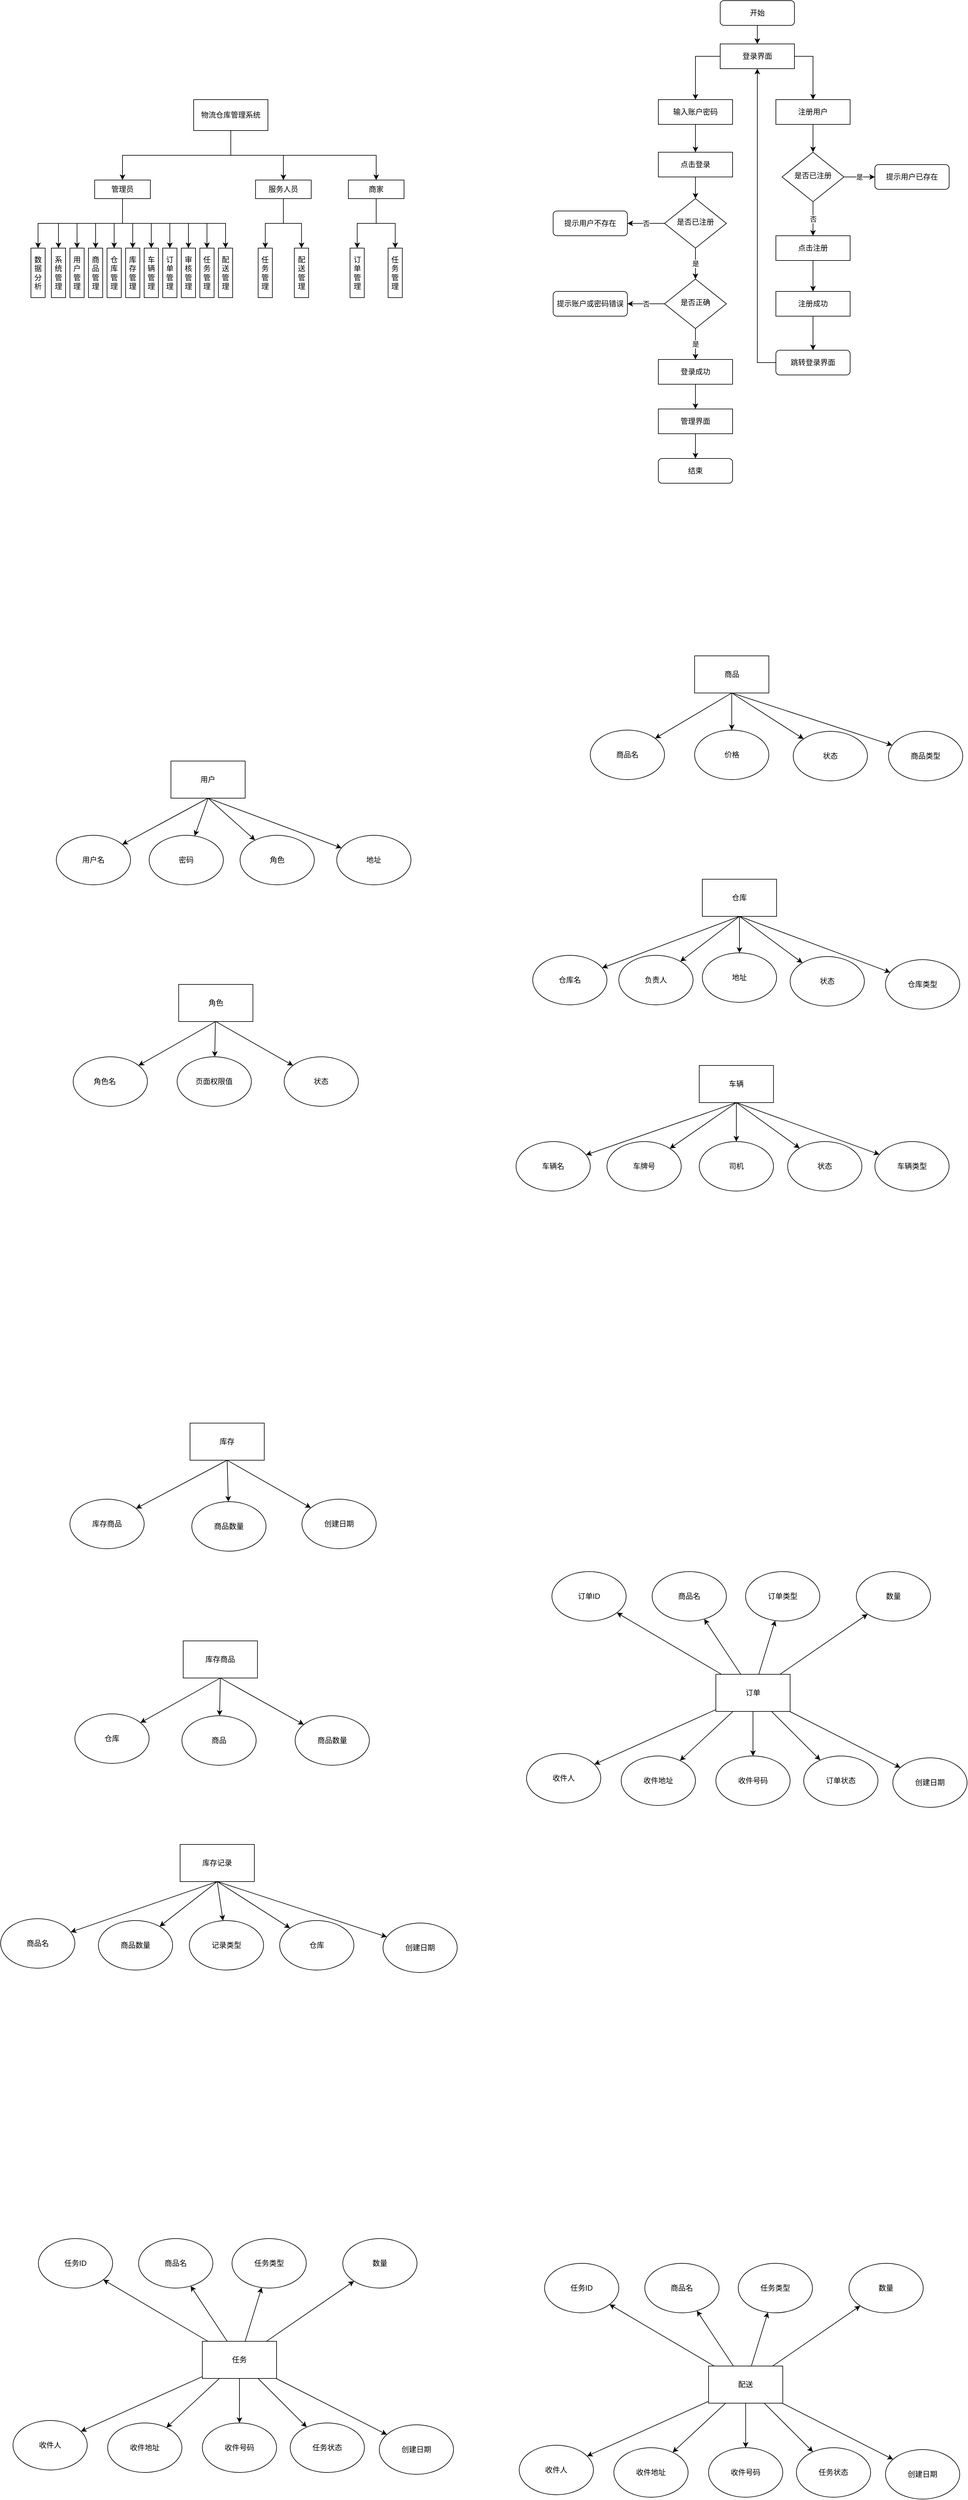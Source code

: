 <mxfile>
    <diagram id="ikIHvmzD-ZUw09hMjrgF" name="Page-1">
        <mxGraphModel dx="2792" dy="2256" grid="0" gridSize="10" guides="1" tooltips="1" connect="1" arrows="1" fold="1" page="1" pageScale="1" pageWidth="827" pageHeight="1169" math="0" shadow="0">
            <root>
                <mxCell id="0"/>
                <mxCell id="1" parent="0"/>
                <mxCell id="19" style="edgeStyle=none;html=1;exitX=0.5;exitY=1;exitDx=0;exitDy=0;" parent="1" source="3" target="13" edge="1">
                    <mxGeometry relative="1" as="geometry"/>
                </mxCell>
                <mxCell id="3" value="开始" style="rounded=1;whiteSpace=wrap;html=1;fontSize=12;glass=0;strokeWidth=1;shadow=0;" parent="1" vertex="1">
                    <mxGeometry x="373" y="-1005" width="120" height="40" as="geometry"/>
                </mxCell>
                <mxCell id="6" value="是否已注册" style="rhombus;whiteSpace=wrap;html=1;shadow=0;fontFamily=Helvetica;fontSize=12;align=center;strokeWidth=1;spacing=6;spacingTop=-4;" parent="1" vertex="1">
                    <mxGeometry x="283" y="-685" width="100" height="80" as="geometry"/>
                </mxCell>
                <mxCell id="7" value="提示用户不存在" style="rounded=1;whiteSpace=wrap;html=1;fontSize=12;glass=0;strokeWidth=1;shadow=0;" parent="1" vertex="1">
                    <mxGeometry x="103" y="-665" width="120" height="40" as="geometry"/>
                </mxCell>
                <mxCell id="10" value="是否正确" style="rhombus;whiteSpace=wrap;html=1;shadow=0;fontFamily=Helvetica;fontSize=12;align=center;strokeWidth=1;spacing=6;spacingTop=-4;" parent="1" vertex="1">
                    <mxGeometry x="283" y="-555" width="100" height="80" as="geometry"/>
                </mxCell>
                <mxCell id="11" value="结束" style="rounded=1;whiteSpace=wrap;html=1;fontSize=12;glass=0;strokeWidth=1;shadow=0;" parent="1" vertex="1">
                    <mxGeometry x="273" y="-265" width="120" height="40" as="geometry"/>
                </mxCell>
                <mxCell id="12" value="提示账户或密码错误" style="rounded=1;whiteSpace=wrap;html=1;fontSize=12;glass=0;strokeWidth=1;shadow=0;" parent="1" vertex="1">
                    <mxGeometry x="103" y="-535" width="120" height="40" as="geometry"/>
                </mxCell>
                <mxCell id="16" style="edgeStyle=orthogonalEdgeStyle;html=1;exitX=0;exitY=0.5;exitDx=0;exitDy=0;entryX=0.5;entryY=0;entryDx=0;entryDy=0;rounded=0;curved=0;" parent="1" source="13" target="41" edge="1">
                    <mxGeometry relative="1" as="geometry"/>
                </mxCell>
                <mxCell id="40" style="edgeStyle=orthogonalEdgeStyle;html=1;exitX=1;exitY=0.5;exitDx=0;exitDy=0;entryX=0.5;entryY=0;entryDx=0;entryDy=0;rounded=0;curved=0;" parent="1" source="13" target="35" edge="1">
                    <mxGeometry relative="1" as="geometry"/>
                </mxCell>
                <mxCell id="13" value="登录界面" style="rounded=0;whiteSpace=wrap;html=1;glass=0;" parent="1" vertex="1">
                    <mxGeometry x="373" y="-935" width="120" height="40" as="geometry"/>
                </mxCell>
                <mxCell id="17" value="" style="edgeStyle=none;html=1;" parent="1" source="15" target="6" edge="1">
                    <mxGeometry relative="1" as="geometry"/>
                </mxCell>
                <mxCell id="15" value="点击登录" style="rounded=0;whiteSpace=wrap;html=1;" parent="1" vertex="1">
                    <mxGeometry x="273" y="-760" width="120" height="40" as="geometry"/>
                </mxCell>
                <mxCell id="24" value="" style="edgeStyle=none;html=1;entryX=0.5;entryY=0;entryDx=0;entryDy=0;" parent="1" source="21" target="139" edge="1">
                    <mxGeometry relative="1" as="geometry"/>
                </mxCell>
                <mxCell id="21" value="登录成功" style="rounded=0;whiteSpace=wrap;html=1;" parent="1" vertex="1">
                    <mxGeometry x="273" y="-425" width="120" height="40" as="geometry"/>
                </mxCell>
                <mxCell id="27" value="是否已注册" style="rhombus;whiteSpace=wrap;html=1;shadow=0;fontFamily=Helvetica;fontSize=12;align=center;strokeWidth=1;spacing=6;spacingTop=-4;" parent="1" vertex="1">
                    <mxGeometry x="473" y="-760" width="100" height="80" as="geometry"/>
                </mxCell>
                <mxCell id="28" value="提示用户已存在" style="rounded=1;whiteSpace=wrap;html=1;fontSize=12;glass=0;strokeWidth=1;shadow=0;" parent="1" vertex="1">
                    <mxGeometry x="623" y="-740" width="120" height="40" as="geometry"/>
                </mxCell>
                <mxCell id="66" style="html=1;exitX=0;exitY=0.5;exitDx=0;exitDy=0;entryX=0.5;entryY=1;entryDx=0;entryDy=0;edgeStyle=orthogonalEdgeStyle;rounded=0;curved=0;" parent="1" source="32" target="13" edge="1">
                    <mxGeometry relative="1" as="geometry">
                        <mxPoint x="593" y="-925" as="targetPoint"/>
                    </mxGeometry>
                </mxCell>
                <mxCell id="32" value="跳转登录界面" style="rounded=1;whiteSpace=wrap;html=1;fontSize=12;glass=0;strokeWidth=1;shadow=0;" parent="1" vertex="1">
                    <mxGeometry x="463" y="-440" width="120" height="40" as="geometry"/>
                </mxCell>
                <mxCell id="34" value="" style="edgeStyle=none;html=1;" parent="1" source="35" target="27" edge="1">
                    <mxGeometry relative="1" as="geometry"/>
                </mxCell>
                <mxCell id="35" value="注册用户" style="rounded=0;whiteSpace=wrap;html=1;" parent="1" vertex="1">
                    <mxGeometry x="463" y="-845" width="120" height="40" as="geometry"/>
                </mxCell>
                <mxCell id="36" value="" style="edgeStyle=none;html=1;entryX=0.5;entryY=0;entryDx=0;entryDy=0;" parent="1" source="37" target="64" edge="1">
                    <mxGeometry relative="1" as="geometry"/>
                </mxCell>
                <mxCell id="37" value="点击注册" style="rounded=0;whiteSpace=wrap;html=1;" parent="1" vertex="1">
                    <mxGeometry x="463" y="-625" width="120" height="40" as="geometry"/>
                </mxCell>
                <mxCell id="42" value="" style="edgeStyle=none;html=1;" parent="1" source="41" target="15" edge="1">
                    <mxGeometry relative="1" as="geometry"/>
                </mxCell>
                <mxCell id="41" value="输入账户密码" style="rounded=0;whiteSpace=wrap;html=1;" parent="1" vertex="1">
                    <mxGeometry x="273" y="-845" width="120" height="40" as="geometry"/>
                </mxCell>
                <mxCell id="49" value="" style="endArrow=classic;html=1;exitX=0.5;exitY=1;exitDx=0;exitDy=0;entryX=0.5;entryY=0;entryDx=0;entryDy=0;" parent="1" source="27" target="37" edge="1">
                    <mxGeometry relative="1" as="geometry">
                        <mxPoint x="463" y="-675" as="sourcePoint"/>
                        <mxPoint x="523" y="-525" as="targetPoint"/>
                    </mxGeometry>
                </mxCell>
                <mxCell id="50" value="否" style="edgeLabel;resizable=0;html=1;;align=center;verticalAlign=middle;" parent="49" connectable="0" vertex="1">
                    <mxGeometry relative="1" as="geometry"/>
                </mxCell>
                <mxCell id="53" value="" style="endArrow=classic;html=1;exitX=1;exitY=0.5;exitDx=0;exitDy=0;entryX=0;entryY=0.5;entryDx=0;entryDy=0;" parent="1" source="27" target="28" edge="1">
                    <mxGeometry relative="1" as="geometry">
                        <mxPoint x="533" y="-670" as="sourcePoint"/>
                        <mxPoint x="533" y="-515" as="targetPoint"/>
                    </mxGeometry>
                </mxCell>
                <mxCell id="54" value="是" style="edgeLabel;resizable=0;html=1;;align=center;verticalAlign=middle;" parent="53" connectable="0" vertex="1">
                    <mxGeometry relative="1" as="geometry"/>
                </mxCell>
                <mxCell id="56" value="" style="endArrow=classic;html=1;exitX=0.5;exitY=1;exitDx=0;exitDy=0;entryX=0.5;entryY=0;entryDx=0;entryDy=0;" parent="1" source="6" target="10" edge="1">
                    <mxGeometry relative="1" as="geometry">
                        <mxPoint x="583" y="-710" as="sourcePoint"/>
                        <mxPoint x="413" y="-575" as="targetPoint"/>
                    </mxGeometry>
                </mxCell>
                <mxCell id="57" value="是" style="edgeLabel;resizable=0;html=1;;align=center;verticalAlign=middle;" parent="56" connectable="0" vertex="1">
                    <mxGeometry relative="1" as="geometry"/>
                </mxCell>
                <mxCell id="58" value="" style="endArrow=classic;html=1;exitX=0;exitY=0.5;exitDx=0;exitDy=0;entryX=1;entryY=0.5;entryDx=0;entryDy=0;" parent="1" source="6" target="7" edge="1">
                    <mxGeometry relative="1" as="geometry">
                        <mxPoint x="343" y="-585" as="sourcePoint"/>
                        <mxPoint x="343" y="-545" as="targetPoint"/>
                    </mxGeometry>
                </mxCell>
                <mxCell id="59" value="否" style="edgeLabel;resizable=0;html=1;;align=center;verticalAlign=middle;" parent="58" connectable="0" vertex="1">
                    <mxGeometry relative="1" as="geometry"/>
                </mxCell>
                <mxCell id="60" value="" style="endArrow=classic;html=1;exitX=0;exitY=0.5;exitDx=0;exitDy=0;entryX=1;entryY=0.5;entryDx=0;entryDy=0;" parent="1" source="10" target="12" edge="1">
                    <mxGeometry relative="1" as="geometry">
                        <mxPoint x="293" y="-625" as="sourcePoint"/>
                        <mxPoint x="233" y="-625" as="targetPoint"/>
                    </mxGeometry>
                </mxCell>
                <mxCell id="61" value="否" style="edgeLabel;resizable=0;html=1;;align=center;verticalAlign=middle;" parent="60" connectable="0" vertex="1">
                    <mxGeometry relative="1" as="geometry"/>
                </mxCell>
                <mxCell id="62" value="" style="endArrow=classic;html=1;entryX=0.5;entryY=0;entryDx=0;entryDy=0;exitX=0.5;exitY=1;exitDx=0;exitDy=0;" parent="1" source="10" target="21" edge="1">
                    <mxGeometry relative="1" as="geometry">
                        <mxPoint x="333" y="-465" as="sourcePoint"/>
                        <mxPoint x="343" y="-545" as="targetPoint"/>
                    </mxGeometry>
                </mxCell>
                <mxCell id="63" value="是" style="edgeLabel;resizable=0;html=1;;align=center;verticalAlign=middle;" parent="62" connectable="0" vertex="1">
                    <mxGeometry relative="1" as="geometry"/>
                </mxCell>
                <mxCell id="65" style="edgeStyle=none;html=1;exitX=0.5;exitY=1;exitDx=0;exitDy=0;entryX=0.5;entryY=0;entryDx=0;entryDy=0;" parent="1" source="64" target="32" edge="1">
                    <mxGeometry relative="1" as="geometry"/>
                </mxCell>
                <mxCell id="64" value="注册成功" style="rounded=0;whiteSpace=wrap;html=1;" parent="1" vertex="1">
                    <mxGeometry x="463" y="-535" width="120" height="40" as="geometry"/>
                </mxCell>
                <mxCell id="74" value="" style="edgeStyle=orthogonalEdgeStyle;html=1;rounded=0;curved=0;exitX=0.5;exitY=1;exitDx=0;exitDy=0;" parent="1" source="69" target="70" edge="1">
                    <mxGeometry relative="1" as="geometry"/>
                </mxCell>
                <mxCell id="85" value="" style="edgeStyle=orthogonalEdgeStyle;html=1;startArrow=none;startFill=0;entryX=0.5;entryY=0;entryDx=0;entryDy=0;rounded=0;curved=0;" parent="1" source="69" target="75" edge="1">
                    <mxGeometry relative="1" as="geometry">
                        <mxPoint x="-408" y="-745" as="targetPoint"/>
                    </mxGeometry>
                </mxCell>
                <mxCell id="111" style="edgeStyle=orthogonalEdgeStyle;html=1;entryX=0.5;entryY=0;entryDx=0;entryDy=0;rounded=0;exitX=0.5;exitY=1;exitDx=0;exitDy=0;" parent="1" source="69" target="78" edge="1">
                    <mxGeometry relative="1" as="geometry"/>
                </mxCell>
                <mxCell id="69" value="物流仓库管理系统" style="rounded=0;whiteSpace=wrap;html=1;" parent="1" vertex="1">
                    <mxGeometry x="-478" y="-845" width="120" height="50" as="geometry"/>
                </mxCell>
                <mxCell id="83" value="" style="edgeStyle=orthogonalEdgeStyle;html=1;endArrow=classic;endFill=1;startArrow=none;startFill=0;exitX=0.5;exitY=1;exitDx=0;exitDy=0;entryX=0.5;entryY=0;entryDx=0;entryDy=0;rounded=0;" parent="1" source="70" target="82" edge="1">
                    <mxGeometry relative="1" as="geometry">
                        <mxPoint x="-578.24" y="-655" as="sourcePoint"/>
                        <mxPoint x="-578.24" y="-615" as="targetPoint"/>
                    </mxGeometry>
                </mxCell>
                <mxCell id="70" value="管理员" style="whiteSpace=wrap;html=1;rounded=0;" parent="1" vertex="1">
                    <mxGeometry x="-638" y="-715" width="90" height="30" as="geometry"/>
                </mxCell>
                <mxCell id="115" style="edgeStyle=orthogonalEdgeStyle;html=1;exitX=0.5;exitY=1;exitDx=0;exitDy=0;entryX=0.5;entryY=0;entryDx=0;entryDy=0;rounded=0;curved=0;" parent="1" source="75" target="114" edge="1">
                    <mxGeometry relative="1" as="geometry"/>
                </mxCell>
                <mxCell id="75" value="服务人员" style="whiteSpace=wrap;html=1;rounded=0;" parent="1" vertex="1">
                    <mxGeometry x="-378" y="-715" width="90" height="30" as="geometry"/>
                </mxCell>
                <mxCell id="78" value="商家" style="whiteSpace=wrap;html=1;rounded=0;" parent="1" vertex="1">
                    <mxGeometry x="-228" y="-715" width="90" height="30" as="geometry"/>
                </mxCell>
                <mxCell id="82" value="数据分析" style="whiteSpace=wrap;html=1;rounded=0;" parent="1" vertex="1">
                    <mxGeometry x="-741" y="-605" width="23" height="80" as="geometry"/>
                </mxCell>
                <mxCell id="84" value="系统管理" style="whiteSpace=wrap;html=1;rounded=0;" parent="1" vertex="1">
                    <mxGeometry x="-708" y="-605" width="23" height="80" as="geometry"/>
                </mxCell>
                <mxCell id="86" value="用户管理" style="whiteSpace=wrap;html=1;rounded=0;" parent="1" vertex="1">
                    <mxGeometry x="-678" y="-605" width="23" height="80" as="geometry"/>
                </mxCell>
                <mxCell id="87" value="商品管理" style="whiteSpace=wrap;html=1;rounded=0;" parent="1" vertex="1">
                    <mxGeometry x="-648" y="-605" width="23" height="80" as="geometry"/>
                </mxCell>
                <mxCell id="88" value="仓库管理" style="whiteSpace=wrap;html=1;rounded=0;" parent="1" vertex="1">
                    <mxGeometry x="-618" y="-605" width="23" height="80" as="geometry"/>
                </mxCell>
                <mxCell id="89" value="库存管理" style="whiteSpace=wrap;html=1;rounded=0;" parent="1" vertex="1">
                    <mxGeometry x="-588" y="-605" width="23" height="80" as="geometry"/>
                </mxCell>
                <mxCell id="90" value="车辆管理" style="whiteSpace=wrap;html=1;rounded=0;" parent="1" vertex="1">
                    <mxGeometry x="-558" y="-605" width="23" height="80" as="geometry"/>
                </mxCell>
                <mxCell id="91" value="订单管理" style="whiteSpace=wrap;html=1;rounded=0;" parent="1" vertex="1">
                    <mxGeometry x="-528" y="-605" width="23" height="80" as="geometry"/>
                </mxCell>
                <mxCell id="97" value="审核管理" style="whiteSpace=wrap;html=1;rounded=0;" parent="1" vertex="1">
                    <mxGeometry x="-498" y="-605" width="23" height="80" as="geometry"/>
                </mxCell>
                <mxCell id="98" value="任务管理" style="whiteSpace=wrap;html=1;rounded=0;" parent="1" vertex="1">
                    <mxGeometry x="-468" y="-605" width="23" height="80" as="geometry"/>
                </mxCell>
                <mxCell id="99" value="配送管理" style="whiteSpace=wrap;html=1;rounded=0;" parent="1" vertex="1">
                    <mxGeometry x="-438" y="-605" width="23" height="80" as="geometry"/>
                </mxCell>
                <mxCell id="100" value="" style="edgeStyle=orthogonalEdgeStyle;html=1;endArrow=classic;endFill=1;startArrow=none;startFill=0;rounded=0;exitX=0.5;exitY=1;exitDx=0;exitDy=0;" parent="1" source="70" target="84" edge="1">
                    <mxGeometry relative="1" as="geometry">
                        <mxPoint x="-578" y="-655" as="sourcePoint"/>
                        <mxPoint x="-669" y="-575" as="targetPoint"/>
                    </mxGeometry>
                </mxCell>
                <mxCell id="101" value="" style="edgeStyle=orthogonalEdgeStyle;html=1;endArrow=classic;endFill=1;startArrow=none;startFill=0;exitX=0.5;exitY=1;exitDx=0;exitDy=0;rounded=0;entryX=0.5;entryY=0;entryDx=0;entryDy=0;" parent="1" source="70" target="86" edge="1">
                    <mxGeometry relative="1" as="geometry">
                        <mxPoint x="-558" y="-635" as="sourcePoint"/>
                        <mxPoint x="-636" y="-575" as="targetPoint"/>
                    </mxGeometry>
                </mxCell>
                <mxCell id="103" value="" style="edgeStyle=orthogonalEdgeStyle;html=1;endArrow=classic;endFill=1;startArrow=none;startFill=0;exitX=0.5;exitY=1;exitDx=0;exitDy=0;rounded=0;entryX=0.5;entryY=0;entryDx=0;entryDy=0;" parent="1" source="70" target="87" edge="1">
                    <mxGeometry relative="1" as="geometry">
                        <mxPoint x="-548" y="-625" as="sourcePoint"/>
                        <mxPoint x="-626" y="-565" as="targetPoint"/>
                    </mxGeometry>
                </mxCell>
                <mxCell id="104" value="" style="edgeStyle=orthogonalEdgeStyle;html=1;endArrow=classic;endFill=1;startArrow=none;startFill=0;rounded=0;" parent="1" source="70" target="88" edge="1">
                    <mxGeometry relative="1" as="geometry">
                        <mxPoint x="-551.5" y="-655" as="sourcePoint"/>
                        <mxPoint x="-559.5" y="-585" as="targetPoint"/>
                    </mxGeometry>
                </mxCell>
                <mxCell id="105" value="" style="edgeStyle=orthogonalEdgeStyle;html=1;endArrow=classic;endFill=1;startArrow=none;startFill=0;rounded=0;" parent="1" source="70" target="89" edge="1">
                    <mxGeometry relative="1" as="geometry">
                        <mxPoint x="-558" y="-635" as="sourcePoint"/>
                        <mxPoint x="-566" y="-565" as="targetPoint"/>
                    </mxGeometry>
                </mxCell>
                <mxCell id="106" value="" style="edgeStyle=orthogonalEdgeStyle;html=1;endArrow=classic;endFill=1;startArrow=none;startFill=0;rounded=0;exitX=0.5;exitY=1;exitDx=0;exitDy=0;" parent="1" source="70" target="90" edge="1">
                    <mxGeometry relative="1" as="geometry">
                        <mxPoint x="-548" y="-625" as="sourcePoint"/>
                        <mxPoint x="-556" y="-555" as="targetPoint"/>
                    </mxGeometry>
                </mxCell>
                <mxCell id="107" value="" style="edgeStyle=orthogonalEdgeStyle;html=1;endArrow=classic;endFill=1;startArrow=none;startFill=0;exitX=0.5;exitY=1;exitDx=0;exitDy=0;rounded=0;" parent="1" source="70" target="91" edge="1">
                    <mxGeometry relative="1" as="geometry">
                        <mxPoint x="-538" y="-615" as="sourcePoint"/>
                        <mxPoint x="-546" y="-545" as="targetPoint"/>
                    </mxGeometry>
                </mxCell>
                <mxCell id="108" value="" style="edgeStyle=orthogonalEdgeStyle;html=1;endArrow=classic;endFill=1;startArrow=none;startFill=0;exitX=0.5;exitY=1;exitDx=0;exitDy=0;rounded=0;" parent="1" source="70" target="98" edge="1">
                    <mxGeometry relative="1" as="geometry">
                        <mxPoint x="-528" y="-605" as="sourcePoint"/>
                        <mxPoint x="-536" y="-535" as="targetPoint"/>
                    </mxGeometry>
                </mxCell>
                <mxCell id="109" value="" style="edgeStyle=orthogonalEdgeStyle;html=1;endArrow=classic;endFill=1;startArrow=none;startFill=0;exitX=0.5;exitY=1;exitDx=0;exitDy=0;rounded=0;" parent="1" source="70" target="99" edge="1">
                    <mxGeometry relative="1" as="geometry">
                        <mxPoint x="-518" y="-595" as="sourcePoint"/>
                        <mxPoint x="-526" y="-525" as="targetPoint"/>
                    </mxGeometry>
                </mxCell>
                <mxCell id="110" value="" style="edgeStyle=orthogonalEdgeStyle;html=1;endArrow=classic;endFill=1;startArrow=none;startFill=0;exitX=0.5;exitY=1;exitDx=0;exitDy=0;rounded=0;entryX=0.5;entryY=0;entryDx=0;entryDy=0;" parent="1" source="70" target="97" edge="1">
                    <mxGeometry relative="1" as="geometry">
                        <mxPoint x="-508" y="-585" as="sourcePoint"/>
                        <mxPoint x="-516" y="-515" as="targetPoint"/>
                    </mxGeometry>
                </mxCell>
                <mxCell id="112" value="配送管理" style="whiteSpace=wrap;html=1;rounded=0;" parent="1" vertex="1">
                    <mxGeometry x="-315.25" y="-605" width="23" height="80" as="geometry"/>
                </mxCell>
                <mxCell id="114" value="任务管理" style="whiteSpace=wrap;html=1;rounded=0;" parent="1" vertex="1">
                    <mxGeometry x="-373.75" y="-605" width="23" height="80" as="geometry"/>
                </mxCell>
                <mxCell id="116" style="edgeStyle=orthogonalEdgeStyle;html=1;rounded=0;curved=0;" parent="1" source="75" target="112" edge="1">
                    <mxGeometry relative="1" as="geometry">
                        <mxPoint x="-308" y="-645" as="sourcePoint"/>
                        <mxPoint x="-336" y="-575" as="targetPoint"/>
                    </mxGeometry>
                </mxCell>
                <mxCell id="117" style="edgeStyle=orthogonalEdgeStyle;html=1;exitX=0.5;exitY=1;exitDx=0;exitDy=0;rounded=0;curved=0;" parent="1" source="78" target="119" edge="1">
                    <mxGeometry relative="1" as="geometry">
                        <mxPoint x="-298" y="-635" as="sourcePoint"/>
                        <mxPoint x="-326" y="-565" as="targetPoint"/>
                    </mxGeometry>
                </mxCell>
                <mxCell id="118" style="edgeStyle=orthogonalEdgeStyle;html=1;exitX=0.5;exitY=1;exitDx=0;exitDy=0;rounded=0;curved=0;" parent="1" source="78" target="120" edge="1">
                    <mxGeometry relative="1" as="geometry">
                        <mxPoint x="-288" y="-625" as="sourcePoint"/>
                        <mxPoint x="-316" y="-555" as="targetPoint"/>
                    </mxGeometry>
                </mxCell>
                <mxCell id="119" value="订单管理" style="whiteSpace=wrap;html=1;rounded=0;" parent="1" vertex="1">
                    <mxGeometry x="-225.25" y="-605" width="23" height="80" as="geometry"/>
                </mxCell>
                <mxCell id="120" value="任务管理" style="whiteSpace=wrap;html=1;rounded=0;" parent="1" vertex="1">
                    <mxGeometry x="-163.75" y="-605" width="23" height="80" as="geometry"/>
                </mxCell>
                <mxCell id="123" value="" style="edgeStyle=none;html=1;exitX=0.5;exitY=1;exitDx=0;exitDy=0;" parent="1" source="121" target="122" edge="1">
                    <mxGeometry relative="1" as="geometry"/>
                </mxCell>
                <mxCell id="125" value="" style="edgeStyle=none;html=1;exitX=0.5;exitY=1;exitDx=0;exitDy=0;" parent="1" source="121" target="124" edge="1">
                    <mxGeometry relative="1" as="geometry"/>
                </mxCell>
                <mxCell id="138" style="edgeStyle=none;html=1;exitX=0.5;exitY=1;exitDx=0;exitDy=0;" parent="1" source="121" target="136" edge="1">
                    <mxGeometry relative="1" as="geometry"/>
                </mxCell>
                <mxCell id="144" style="edgeStyle=none;html=1;exitX=0.5;exitY=1;exitDx=0;exitDy=0;" edge="1" parent="1" source="121" target="141">
                    <mxGeometry relative="1" as="geometry"/>
                </mxCell>
                <mxCell id="121" value="用户" style="rounded=0;whiteSpace=wrap;html=1;" parent="1" vertex="1">
                    <mxGeometry x="-514.75" y="224" width="120" height="60" as="geometry"/>
                </mxCell>
                <mxCell id="122" value="用户名" style="ellipse;whiteSpace=wrap;html=1;" parent="1" vertex="1">
                    <mxGeometry x="-700" y="344" width="120" height="80" as="geometry"/>
                </mxCell>
                <mxCell id="124" value="密码" style="ellipse;whiteSpace=wrap;html=1;" parent="1" vertex="1">
                    <mxGeometry x="-550" y="344" width="120" height="80" as="geometry"/>
                </mxCell>
                <mxCell id="126" value="" style="edgeStyle=none;html=1;exitX=0.5;exitY=1;exitDx=0;exitDy=0;" parent="1" source="128" target="129" edge="1">
                    <mxGeometry relative="1" as="geometry"/>
                </mxCell>
                <mxCell id="127" value="" style="edgeStyle=none;html=1;" parent="1" source="128" target="130" edge="1">
                    <mxGeometry relative="1" as="geometry"/>
                </mxCell>
                <mxCell id="146" style="edgeStyle=none;html=1;exitX=0.5;exitY=1;exitDx=0;exitDy=0;" edge="1" parent="1" source="128" target="145">
                    <mxGeometry relative="1" as="geometry"/>
                </mxCell>
                <mxCell id="128" value="角色" style="rounded=0;whiteSpace=wrap;html=1;" parent="1" vertex="1">
                    <mxGeometry x="-502.25" y="585" width="120" height="60" as="geometry"/>
                </mxCell>
                <mxCell id="129" value="角色名&lt;span style=&quot;white-space: pre;&quot;&gt;&#x9;&lt;/span&gt;" style="ellipse;whiteSpace=wrap;html=1;" parent="1" vertex="1">
                    <mxGeometry x="-672.75" y="702" width="120" height="80" as="geometry"/>
                </mxCell>
                <mxCell id="130" value="页面权限值&lt;span style=&quot;font-family: monospace; font-size: 0px; text-align: start; text-wrap-mode: nowrap;&quot;&gt;%3CmxGraphModel%3E%3Croot%3E%3CmxCell%20id%3D%220%22%2F%3E%3CmxCell%20id%3D%221%22%20parent%3D%220%22%2F%3E%3CmxCell%20id%3D%222%22%20value%3D%22%22%20style%3D%22edgeStyle%3Dnone%3Bhtml%3D1%3B%22%20edge%3D%221%22%20source%3D%224%22%20target%3D%225%22%20parent%3D%221%22%3E%3CmxGeometry%20relative%3D%221%22%20as%3D%22geometry%22%2F%3E%3C%2FmxCell%3E%3CmxCell%20id%3D%223%22%20value%3D%22%22%20style%3D%22edgeStyle%3Dnone%3Bhtml%3D1%3B%22%20edge%3D%221%22%20source%3D%224%22%20target%3D%226%22%20parent%3D%221%22%3E%3CmxGeometry%20relative%3D%221%22%20as%3D%22geometry%22%2F%3E%3C%2FmxCell%3E%3CmxCell%20id%3D%224%22%20value%3D%22%E7%94%A8%E6%88%B7%E5%88%97%E8%A1%A8%22%20style%3D%22rounded%3D0%3BwhiteSpace%3Dwrap%3Bhtml%3D1%3B%22%20vertex%3D%221%22%20parent%3D%221%22%3E%3CmxGeometry%20x%3D%22-287%22%20y%3D%22820%22%20width%3D%22120%22%20height%3D%2260%22%20as%3D%22geometry%22%2F%3E%3C%2FmxCell%3E%3CmxCell%20id%3D%225%22%20value%3D%22%E7%94%A8%E6%88%B7%E5%90%8D%22%20style%3D%22ellipse%3BwhiteSpace%3Dwrap%3Bhtml%3D1%3B%22%20vertex%3D%221%22%20parent%3D%221%22%3E%3CmxGeometry%20x%3D%22-377%22%20y%3D%22940%22%20width%3D%22120%22%20height%3D%2280%22%20as%3D%22geometry%22%2F%3E%3C%2FmxCell%3E%3CmxCell%20id%3D%226%22%20value%3D%22%E5%AF%86%E7%A0%81%22%20style%3D%22ellipse%3BwhiteSpace%3Dwrap%3Bhtml%3D1%3B%22%20vertex%3D%221%22%20parent%3D%221%22%3E%3CmxGeometry%20x%3D%22-227%22%20y%3D%22940%22%20width%3D%22120%22%20height%3D%2280%22%20as%3D%22geometry%22%2F%3E%3C%2FmxCell%3E%3C%2Froot%3E%3C%2FmxGraphModel%3E&lt;/span&gt;" style="ellipse;whiteSpace=wrap;html=1;" parent="1" vertex="1">
                    <mxGeometry x="-504.75" y="702" width="120" height="80" as="geometry"/>
                </mxCell>
                <mxCell id="136" value="角色" style="ellipse;whiteSpace=wrap;html=1;" parent="1" vertex="1">
                    <mxGeometry x="-403" y="344" width="120" height="80" as="geometry"/>
                </mxCell>
                <mxCell id="140" value="" style="edgeStyle=none;html=1;" parent="1" source="139" target="11" edge="1">
                    <mxGeometry relative="1" as="geometry"/>
                </mxCell>
                <mxCell id="139" value="管理界面" style="rounded=0;whiteSpace=wrap;html=1;" parent="1" vertex="1">
                    <mxGeometry x="273" y="-345" width="120" height="40" as="geometry"/>
                </mxCell>
                <mxCell id="141" value="地址" style="ellipse;whiteSpace=wrap;html=1;" vertex="1" parent="1">
                    <mxGeometry x="-246.75" y="344" width="120" height="80" as="geometry"/>
                </mxCell>
                <mxCell id="145" value="状态" style="ellipse;whiteSpace=wrap;html=1;" vertex="1" parent="1">
                    <mxGeometry x="-331.75" y="702" width="120" height="80" as="geometry"/>
                </mxCell>
                <mxCell id="147" value="" style="edgeStyle=none;html=1;exitX=0.5;exitY=1;exitDx=0;exitDy=0;" edge="1" parent="1" source="151" target="152">
                    <mxGeometry relative="1" as="geometry"/>
                </mxCell>
                <mxCell id="148" value="" style="edgeStyle=none;html=1;exitX=0.5;exitY=1;exitDx=0;exitDy=0;" edge="1" parent="1" source="151" target="153">
                    <mxGeometry relative="1" as="geometry"/>
                </mxCell>
                <mxCell id="150" style="edgeStyle=none;html=1;exitX=0.5;exitY=1;exitDx=0;exitDy=0;" edge="1" parent="1" source="151" target="161">
                    <mxGeometry relative="1" as="geometry"/>
                </mxCell>
                <mxCell id="272" style="edgeStyle=none;html=1;exitX=0.5;exitY=1;exitDx=0;exitDy=0;" edge="1" parent="1" source="151" target="271">
                    <mxGeometry relative="1" as="geometry"/>
                </mxCell>
                <mxCell id="151" value="商品" style="rounded=0;whiteSpace=wrap;html=1;" vertex="1" parent="1">
                    <mxGeometry x="331.63" y="54" width="120" height="60" as="geometry"/>
                </mxCell>
                <mxCell id="152" value="商品名" style="ellipse;whiteSpace=wrap;html=1;" vertex="1" parent="1">
                    <mxGeometry x="163" y="174" width="120" height="80" as="geometry"/>
                </mxCell>
                <mxCell id="153" value="价格" style="ellipse;whiteSpace=wrap;html=1;" vertex="1" parent="1">
                    <mxGeometry x="331.63" y="174" width="120" height="80" as="geometry"/>
                </mxCell>
                <mxCell id="154" value="" style="edgeStyle=none;html=1;exitX=0.5;exitY=1;exitDx=0;exitDy=0;" edge="1" parent="1" source="157" target="158">
                    <mxGeometry relative="1" as="geometry"/>
                </mxCell>
                <mxCell id="155" value="" style="edgeStyle=none;html=1;exitX=0.5;exitY=1;exitDx=0;exitDy=0;" edge="1" parent="1" source="157" target="159">
                    <mxGeometry relative="1" as="geometry"/>
                </mxCell>
                <mxCell id="156" style="edgeStyle=none;html=1;exitX=0.5;exitY=1;exitDx=0;exitDy=0;" edge="1" parent="1" source="157" target="162">
                    <mxGeometry relative="1" as="geometry"/>
                </mxCell>
                <mxCell id="164" style="edgeStyle=none;html=1;exitX=0.5;exitY=1;exitDx=0;exitDy=0;" edge="1" parent="1" source="157" target="163">
                    <mxGeometry relative="1" as="geometry"/>
                </mxCell>
                <mxCell id="274" style="edgeStyle=none;html=1;exitX=0.5;exitY=1;exitDx=0;exitDy=0;" edge="1" parent="1" source="157" target="273">
                    <mxGeometry relative="1" as="geometry"/>
                </mxCell>
                <mxCell id="157" value="仓库" style="rounded=0;whiteSpace=wrap;html=1;" vertex="1" parent="1">
                    <mxGeometry x="344.13" y="415" width="120" height="60" as="geometry"/>
                </mxCell>
                <mxCell id="158" value="仓库名" style="ellipse;whiteSpace=wrap;html=1;" vertex="1" parent="1">
                    <mxGeometry x="70" y="538" width="120" height="80" as="geometry"/>
                </mxCell>
                <mxCell id="159" value="负责人" style="ellipse;whiteSpace=wrap;html=1;" vertex="1" parent="1">
                    <mxGeometry x="209.13" y="538" width="120" height="80" as="geometry"/>
                </mxCell>
                <mxCell id="161" value="状态" style="ellipse;whiteSpace=wrap;html=1;" vertex="1" parent="1">
                    <mxGeometry x="491" y="176" width="120" height="80" as="geometry"/>
                </mxCell>
                <mxCell id="162" value="地址" style="ellipse;whiteSpace=wrap;html=1;" vertex="1" parent="1">
                    <mxGeometry x="344.13" y="534" width="120" height="80" as="geometry"/>
                </mxCell>
                <mxCell id="163" value="状态" style="ellipse;whiteSpace=wrap;html=1;" vertex="1" parent="1">
                    <mxGeometry x="486" y="540" width="120" height="80" as="geometry"/>
                </mxCell>
                <mxCell id="166" value="" style="edgeStyle=none;html=1;exitX=0.5;exitY=1;exitDx=0;exitDy=0;" edge="1" parent="1" source="170" target="171">
                    <mxGeometry relative="1" as="geometry"/>
                </mxCell>
                <mxCell id="167" value="" style="edgeStyle=none;html=1;exitX=0.5;exitY=1;exitDx=0;exitDy=0;" edge="1" parent="1" source="170" target="172">
                    <mxGeometry relative="1" as="geometry"/>
                </mxCell>
                <mxCell id="168" style="edgeStyle=none;html=1;exitX=0.5;exitY=1;exitDx=0;exitDy=0;" edge="1" parent="1" source="170" target="173">
                    <mxGeometry relative="1" as="geometry"/>
                </mxCell>
                <mxCell id="169" style="edgeStyle=none;html=1;exitX=0.5;exitY=1;exitDx=0;exitDy=0;" edge="1" parent="1" source="170" target="174">
                    <mxGeometry relative="1" as="geometry"/>
                </mxCell>
                <mxCell id="276" style="edgeStyle=none;html=1;exitX=0.5;exitY=1;exitDx=0;exitDy=0;" edge="1" parent="1" source="170" target="275">
                    <mxGeometry relative="1" as="geometry"/>
                </mxCell>
                <mxCell id="170" value="车辆" style="rounded=0;whiteSpace=wrap;html=1;" vertex="1" parent="1">
                    <mxGeometry x="339.13" y="716" width="120" height="60" as="geometry"/>
                </mxCell>
                <mxCell id="171" value="车辆名" style="ellipse;whiteSpace=wrap;html=1;" vertex="1" parent="1">
                    <mxGeometry x="43" y="839" width="120" height="80" as="geometry"/>
                </mxCell>
                <mxCell id="172" value="车牌号" style="ellipse;whiteSpace=wrap;html=1;" vertex="1" parent="1">
                    <mxGeometry x="190" y="839" width="120" height="80" as="geometry"/>
                </mxCell>
                <mxCell id="173" value="司机" style="ellipse;whiteSpace=wrap;html=1;" vertex="1" parent="1">
                    <mxGeometry x="339.13" y="839" width="120" height="80" as="geometry"/>
                </mxCell>
                <mxCell id="174" value="状态" style="ellipse;whiteSpace=wrap;html=1;" vertex="1" parent="1">
                    <mxGeometry x="482" y="839" width="120" height="80" as="geometry"/>
                </mxCell>
                <mxCell id="184" value="" style="edgeStyle=none;html=1;exitX=0.5;exitY=1;exitDx=0;exitDy=0;" edge="1" parent="1" source="188" target="189">
                    <mxGeometry relative="1" as="geometry"/>
                </mxCell>
                <mxCell id="185" value="" style="edgeStyle=none;html=1;exitX=0.5;exitY=1;exitDx=0;exitDy=0;" edge="1" parent="1" source="188" target="190">
                    <mxGeometry relative="1" as="geometry"/>
                </mxCell>
                <mxCell id="187" style="edgeStyle=none;html=1;exitX=0.5;exitY=1;exitDx=0;exitDy=0;" edge="1" parent="1" source="188" target="192">
                    <mxGeometry relative="1" as="geometry"/>
                </mxCell>
                <mxCell id="188" value="库存" style="rounded=0;whiteSpace=wrap;html=1;" vertex="1" parent="1">
                    <mxGeometry x="-483.87" y="1294" width="120" height="60" as="geometry"/>
                </mxCell>
                <mxCell id="189" value="库存商品" style="ellipse;whiteSpace=wrap;html=1;" vertex="1" parent="1">
                    <mxGeometry x="-678" y="1417" width="120" height="80" as="geometry"/>
                </mxCell>
                <mxCell id="190" value="商品数量" style="ellipse;whiteSpace=wrap;html=1;" vertex="1" parent="1">
                    <mxGeometry x="-481" y="1421" width="120" height="80" as="geometry"/>
                </mxCell>
                <mxCell id="192" value="创建日期" style="ellipse;whiteSpace=wrap;html=1;" vertex="1" parent="1">
                    <mxGeometry x="-303" y="1417" width="120" height="80" as="geometry"/>
                </mxCell>
                <mxCell id="193" value="" style="edgeStyle=none;html=1;exitX=0.5;exitY=1;exitDx=0;exitDy=0;" edge="1" parent="1" source="196" target="197">
                    <mxGeometry relative="1" as="geometry"/>
                </mxCell>
                <mxCell id="194" value="" style="edgeStyle=none;html=1;exitX=0.5;exitY=1;exitDx=0;exitDy=0;" edge="1" parent="1" source="196" target="198">
                    <mxGeometry relative="1" as="geometry"/>
                </mxCell>
                <mxCell id="208" style="edgeStyle=none;html=1;exitX=0.5;exitY=1;exitDx=0;exitDy=0;" edge="1" parent="1" source="196" target="207">
                    <mxGeometry relative="1" as="geometry"/>
                </mxCell>
                <mxCell id="196" value="库存商品" style="rounded=0;whiteSpace=wrap;html=1;" vertex="1" parent="1">
                    <mxGeometry x="-494.87" y="1646" width="120" height="60" as="geometry"/>
                </mxCell>
                <mxCell id="197" value="仓库" style="ellipse;whiteSpace=wrap;html=1;" vertex="1" parent="1">
                    <mxGeometry x="-670" y="1764" width="120" height="80" as="geometry"/>
                </mxCell>
                <mxCell id="198" value="商品数量" style="ellipse;whiteSpace=wrap;html=1;" vertex="1" parent="1">
                    <mxGeometry x="-314" y="1767" width="120" height="80" as="geometry"/>
                </mxCell>
                <mxCell id="200" value="" style="edgeStyle=none;html=1;exitX=0.5;exitY=1;exitDx=0;exitDy=0;" edge="1" parent="1" source="203" target="204">
                    <mxGeometry relative="1" as="geometry"/>
                </mxCell>
                <mxCell id="201" value="" style="edgeStyle=none;html=1;exitX=0.5;exitY=1;exitDx=0;exitDy=0;" edge="1" parent="1" source="203" target="205">
                    <mxGeometry relative="1" as="geometry"/>
                </mxCell>
                <mxCell id="202" style="edgeStyle=none;html=1;exitX=0.5;exitY=1;exitDx=0;exitDy=0;" edge="1" parent="1" source="203" target="206">
                    <mxGeometry relative="1" as="geometry"/>
                </mxCell>
                <mxCell id="210" style="edgeStyle=none;html=1;exitX=0.5;exitY=1;exitDx=0;exitDy=0;" edge="1" parent="1" source="203" target="209">
                    <mxGeometry relative="1" as="geometry"/>
                </mxCell>
                <mxCell id="212" style="edgeStyle=none;html=1;exitX=0.5;exitY=1;exitDx=0;exitDy=0;" edge="1" parent="1" source="203" target="211">
                    <mxGeometry relative="1" as="geometry"/>
                </mxCell>
                <mxCell id="203" value="库存记录" style="rounded=0;whiteSpace=wrap;html=1;" vertex="1" parent="1">
                    <mxGeometry x="-499.87" y="1975" width="120" height="60" as="geometry"/>
                </mxCell>
                <mxCell id="204" value="商品名" style="ellipse;whiteSpace=wrap;html=1;" vertex="1" parent="1">
                    <mxGeometry x="-790" y="2095" width="120" height="80" as="geometry"/>
                </mxCell>
                <mxCell id="205" value="商品数量" style="ellipse;whiteSpace=wrap;html=1;" vertex="1" parent="1">
                    <mxGeometry x="-632" y="2098" width="120" height="80" as="geometry"/>
                </mxCell>
                <mxCell id="206" value="仓库" style="ellipse;whiteSpace=wrap;html=1;" vertex="1" parent="1">
                    <mxGeometry x="-339" y="2098" width="120" height="80" as="geometry"/>
                </mxCell>
                <mxCell id="207" value="商品" style="ellipse;whiteSpace=wrap;html=1;" vertex="1" parent="1">
                    <mxGeometry x="-497" y="1767" width="120" height="80" as="geometry"/>
                </mxCell>
                <mxCell id="209" value="创建日期" style="ellipse;whiteSpace=wrap;html=1;" vertex="1" parent="1">
                    <mxGeometry x="-172" y="2102" width="120" height="80" as="geometry"/>
                </mxCell>
                <mxCell id="211" value="记录类型" style="ellipse;whiteSpace=wrap;html=1;" vertex="1" parent="1">
                    <mxGeometry x="-485" y="2098" width="120" height="80" as="geometry"/>
                </mxCell>
                <mxCell id="213" value="" style="edgeStyle=none;html=1;" edge="1" parent="1" source="218" target="219">
                    <mxGeometry relative="1" as="geometry"/>
                </mxCell>
                <mxCell id="214" value="" style="edgeStyle=none;html=1;" edge="1" parent="1" source="218" target="220">
                    <mxGeometry relative="1" as="geometry"/>
                </mxCell>
                <mxCell id="215" style="edgeStyle=none;html=1;" edge="1" parent="1" source="218" target="221">
                    <mxGeometry relative="1" as="geometry"/>
                </mxCell>
                <mxCell id="216" style="edgeStyle=none;html=1;" edge="1" parent="1" source="218" target="222">
                    <mxGeometry relative="1" as="geometry"/>
                </mxCell>
                <mxCell id="217" style="edgeStyle=none;html=1;" edge="1" parent="1" source="218" target="223">
                    <mxGeometry relative="1" as="geometry"/>
                </mxCell>
                <mxCell id="227" style="edgeStyle=none;html=1;" edge="1" parent="1" source="218" target="224">
                    <mxGeometry relative="1" as="geometry"/>
                </mxCell>
                <mxCell id="228" style="edgeStyle=none;html=1;" edge="1" parent="1" source="218" target="226">
                    <mxGeometry relative="1" as="geometry"/>
                </mxCell>
                <mxCell id="229" style="edgeStyle=none;html=1;" edge="1" parent="1" source="218" target="225">
                    <mxGeometry relative="1" as="geometry"/>
                </mxCell>
                <mxCell id="232" style="edgeStyle=none;html=1;" edge="1" parent="1" source="218" target="231">
                    <mxGeometry relative="1" as="geometry"/>
                </mxCell>
                <mxCell id="218" value="订单" style="rounded=0;whiteSpace=wrap;html=1;" vertex="1" parent="1">
                    <mxGeometry x="366" y="1700" width="120" height="60" as="geometry"/>
                </mxCell>
                <mxCell id="219" value="订单ID" style="ellipse;whiteSpace=wrap;html=1;" vertex="1" parent="1">
                    <mxGeometry x="101" y="1534" width="120" height="80" as="geometry"/>
                </mxCell>
                <mxCell id="220" value="商品名" style="ellipse;whiteSpace=wrap;html=1;" vertex="1" parent="1">
                    <mxGeometry x="263" y="1534" width="120" height="80" as="geometry"/>
                </mxCell>
                <mxCell id="221" value="数量" style="ellipse;whiteSpace=wrap;html=1;" vertex="1" parent="1">
                    <mxGeometry x="593" y="1534" width="120" height="80" as="geometry"/>
                </mxCell>
                <mxCell id="222" value="订单状态" style="ellipse;whiteSpace=wrap;html=1;" vertex="1" parent="1">
                    <mxGeometry x="508" y="1832" width="120" height="80" as="geometry"/>
                </mxCell>
                <mxCell id="223" value="订单类型" style="ellipse;whiteSpace=wrap;html=1;" vertex="1" parent="1">
                    <mxGeometry x="414" y="1534" width="120" height="80" as="geometry"/>
                </mxCell>
                <mxCell id="224" value="收件人" style="ellipse;whiteSpace=wrap;html=1;" vertex="1" parent="1">
                    <mxGeometry x="60" y="1828" width="120" height="80" as="geometry"/>
                </mxCell>
                <mxCell id="225" value="收件号码" style="ellipse;whiteSpace=wrap;html=1;" vertex="1" parent="1">
                    <mxGeometry x="366" y="1832" width="120" height="80" as="geometry"/>
                </mxCell>
                <mxCell id="226" value="收件地址" style="ellipse;whiteSpace=wrap;html=1;" vertex="1" parent="1">
                    <mxGeometry x="213" y="1832" width="120" height="80" as="geometry"/>
                </mxCell>
                <mxCell id="231" value="创建日期" style="ellipse;whiteSpace=wrap;html=1;" vertex="1" parent="1">
                    <mxGeometry x="652" y="1835" width="120" height="80" as="geometry"/>
                </mxCell>
                <mxCell id="233" value="" style="edgeStyle=none;html=1;" edge="1" parent="1" source="242" target="243">
                    <mxGeometry relative="1" as="geometry"/>
                </mxCell>
                <mxCell id="234" value="" style="edgeStyle=none;html=1;" edge="1" parent="1" source="242" target="244">
                    <mxGeometry relative="1" as="geometry"/>
                </mxCell>
                <mxCell id="235" style="edgeStyle=none;html=1;" edge="1" parent="1" source="242" target="245">
                    <mxGeometry relative="1" as="geometry"/>
                </mxCell>
                <mxCell id="236" style="edgeStyle=none;html=1;" edge="1" parent="1" source="242" target="246">
                    <mxGeometry relative="1" as="geometry"/>
                </mxCell>
                <mxCell id="237" style="edgeStyle=none;html=1;" edge="1" parent="1" source="242" target="247">
                    <mxGeometry relative="1" as="geometry"/>
                </mxCell>
                <mxCell id="238" style="edgeStyle=none;html=1;" edge="1" parent="1" source="242" target="248">
                    <mxGeometry relative="1" as="geometry"/>
                </mxCell>
                <mxCell id="239" style="edgeStyle=none;html=1;" edge="1" parent="1" source="242" target="250">
                    <mxGeometry relative="1" as="geometry"/>
                </mxCell>
                <mxCell id="240" style="edgeStyle=none;html=1;" edge="1" parent="1" source="242" target="249">
                    <mxGeometry relative="1" as="geometry"/>
                </mxCell>
                <mxCell id="241" style="edgeStyle=none;html=1;" edge="1" parent="1" source="242" target="251">
                    <mxGeometry relative="1" as="geometry"/>
                </mxCell>
                <mxCell id="242" value="任务" style="rounded=0;whiteSpace=wrap;html=1;" vertex="1" parent="1">
                    <mxGeometry x="-464" y="2778" width="120" height="60" as="geometry"/>
                </mxCell>
                <mxCell id="243" value="任务ID" style="ellipse;whiteSpace=wrap;html=1;" vertex="1" parent="1">
                    <mxGeometry x="-729" y="2612" width="120" height="80" as="geometry"/>
                </mxCell>
                <mxCell id="244" value="商品名" style="ellipse;whiteSpace=wrap;html=1;" vertex="1" parent="1">
                    <mxGeometry x="-567" y="2612" width="120" height="80" as="geometry"/>
                </mxCell>
                <mxCell id="245" value="数量" style="ellipse;whiteSpace=wrap;html=1;" vertex="1" parent="1">
                    <mxGeometry x="-237" y="2612" width="120" height="80" as="geometry"/>
                </mxCell>
                <mxCell id="246" value="任务状态" style="ellipse;whiteSpace=wrap;html=1;" vertex="1" parent="1">
                    <mxGeometry x="-322" y="2910" width="120" height="80" as="geometry"/>
                </mxCell>
                <mxCell id="247" value="任务类型" style="ellipse;whiteSpace=wrap;html=1;" vertex="1" parent="1">
                    <mxGeometry x="-416" y="2612" width="120" height="80" as="geometry"/>
                </mxCell>
                <mxCell id="248" value="收件人" style="ellipse;whiteSpace=wrap;html=1;" vertex="1" parent="1">
                    <mxGeometry x="-770" y="2906" width="120" height="80" as="geometry"/>
                </mxCell>
                <mxCell id="249" value="收件号码" style="ellipse;whiteSpace=wrap;html=1;" vertex="1" parent="1">
                    <mxGeometry x="-464" y="2910" width="120" height="80" as="geometry"/>
                </mxCell>
                <mxCell id="250" value="收件地址" style="ellipse;whiteSpace=wrap;html=1;" vertex="1" parent="1">
                    <mxGeometry x="-617" y="2910" width="120" height="80" as="geometry"/>
                </mxCell>
                <mxCell id="251" value="创建日期" style="ellipse;whiteSpace=wrap;html=1;" vertex="1" parent="1">
                    <mxGeometry x="-178" y="2913" width="120" height="80" as="geometry"/>
                </mxCell>
                <mxCell id="252" value="" style="edgeStyle=none;html=1;" edge="1" parent="1" source="261" target="262">
                    <mxGeometry relative="1" as="geometry"/>
                </mxCell>
                <mxCell id="253" value="" style="edgeStyle=none;html=1;" edge="1" parent="1" source="261" target="263">
                    <mxGeometry relative="1" as="geometry"/>
                </mxCell>
                <mxCell id="254" style="edgeStyle=none;html=1;" edge="1" parent="1" source="261" target="264">
                    <mxGeometry relative="1" as="geometry"/>
                </mxCell>
                <mxCell id="255" style="edgeStyle=none;html=1;" edge="1" parent="1" source="261" target="265">
                    <mxGeometry relative="1" as="geometry"/>
                </mxCell>
                <mxCell id="256" style="edgeStyle=none;html=1;" edge="1" parent="1" source="261" target="266">
                    <mxGeometry relative="1" as="geometry"/>
                </mxCell>
                <mxCell id="257" style="edgeStyle=none;html=1;" edge="1" parent="1" source="261" target="267">
                    <mxGeometry relative="1" as="geometry"/>
                </mxCell>
                <mxCell id="258" style="edgeStyle=none;html=1;" edge="1" parent="1" source="261" target="269">
                    <mxGeometry relative="1" as="geometry"/>
                </mxCell>
                <mxCell id="259" style="edgeStyle=none;html=1;" edge="1" parent="1" source="261" target="268">
                    <mxGeometry relative="1" as="geometry"/>
                </mxCell>
                <mxCell id="260" style="edgeStyle=none;html=1;" edge="1" parent="1" source="261" target="270">
                    <mxGeometry relative="1" as="geometry"/>
                </mxCell>
                <mxCell id="261" value="配送" style="rounded=0;whiteSpace=wrap;html=1;" vertex="1" parent="1">
                    <mxGeometry x="354.13" y="2818" width="120" height="60" as="geometry"/>
                </mxCell>
                <mxCell id="262" value="任务ID" style="ellipse;whiteSpace=wrap;html=1;" vertex="1" parent="1">
                    <mxGeometry x="89.13" y="2652" width="120" height="80" as="geometry"/>
                </mxCell>
                <mxCell id="263" value="商品名" style="ellipse;whiteSpace=wrap;html=1;" vertex="1" parent="1">
                    <mxGeometry x="251.13" y="2652" width="120" height="80" as="geometry"/>
                </mxCell>
                <mxCell id="264" value="数量" style="ellipse;whiteSpace=wrap;html=1;" vertex="1" parent="1">
                    <mxGeometry x="581.13" y="2652" width="120" height="80" as="geometry"/>
                </mxCell>
                <mxCell id="265" value="任务状态" style="ellipse;whiteSpace=wrap;html=1;" vertex="1" parent="1">
                    <mxGeometry x="496.13" y="2950" width="120" height="80" as="geometry"/>
                </mxCell>
                <mxCell id="266" value="任务类型" style="ellipse;whiteSpace=wrap;html=1;" vertex="1" parent="1">
                    <mxGeometry x="402.13" y="2652" width="120" height="80" as="geometry"/>
                </mxCell>
                <mxCell id="267" value="收件人" style="ellipse;whiteSpace=wrap;html=1;" vertex="1" parent="1">
                    <mxGeometry x="48.13" y="2946" width="120" height="80" as="geometry"/>
                </mxCell>
                <mxCell id="268" value="收件号码" style="ellipse;whiteSpace=wrap;html=1;" vertex="1" parent="1">
                    <mxGeometry x="354.13" y="2950" width="120" height="80" as="geometry"/>
                </mxCell>
                <mxCell id="269" value="收件地址" style="ellipse;whiteSpace=wrap;html=1;" vertex="1" parent="1">
                    <mxGeometry x="201.13" y="2950" width="120" height="80" as="geometry"/>
                </mxCell>
                <mxCell id="270" value="创建日期" style="ellipse;whiteSpace=wrap;html=1;" vertex="1" parent="1">
                    <mxGeometry x="640.13" y="2953" width="120" height="80" as="geometry"/>
                </mxCell>
                <mxCell id="271" value="商品类型" style="ellipse;whiteSpace=wrap;html=1;" vertex="1" parent="1">
                    <mxGeometry x="645" y="176" width="120" height="80" as="geometry"/>
                </mxCell>
                <mxCell id="273" value="仓库类型" style="ellipse;whiteSpace=wrap;html=1;" vertex="1" parent="1">
                    <mxGeometry x="640.13" y="545" width="120" height="80" as="geometry"/>
                </mxCell>
                <mxCell id="275" value="车辆类型" style="ellipse;whiteSpace=wrap;html=1;" vertex="1" parent="1">
                    <mxGeometry x="623" y="839" width="120" height="80" as="geometry"/>
                </mxCell>
            </root>
        </mxGraphModel>
    </diagram>
</mxfile>